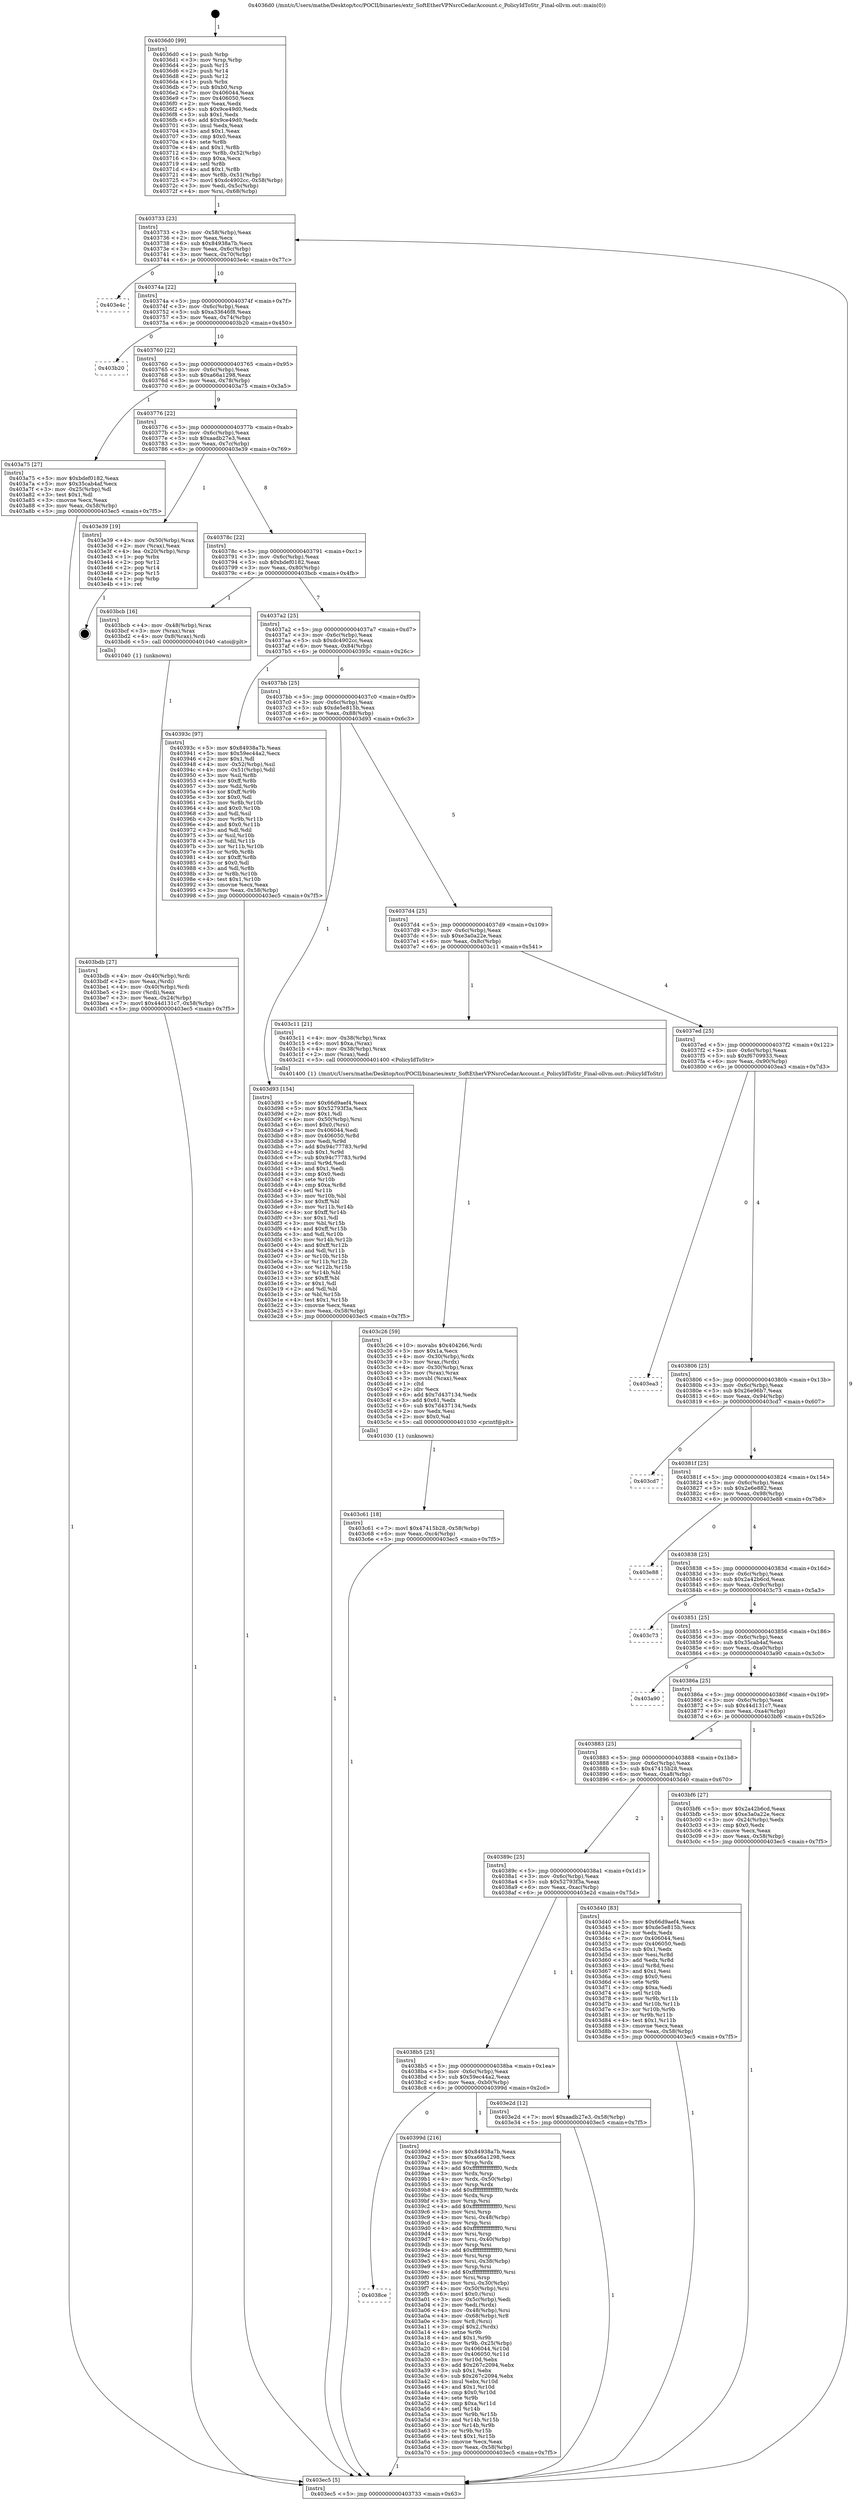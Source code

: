 digraph "0x4036d0" {
  label = "0x4036d0 (/mnt/c/Users/mathe/Desktop/tcc/POCII/binaries/extr_SoftEtherVPNsrcCedarAccount.c_PolicyIdToStr_Final-ollvm.out::main(0))"
  labelloc = "t"
  node[shape=record]

  Entry [label="",width=0.3,height=0.3,shape=circle,fillcolor=black,style=filled]
  "0x403733" [label="{
     0x403733 [23]\l
     | [instrs]\l
     &nbsp;&nbsp;0x403733 \<+3\>: mov -0x58(%rbp),%eax\l
     &nbsp;&nbsp;0x403736 \<+2\>: mov %eax,%ecx\l
     &nbsp;&nbsp;0x403738 \<+6\>: sub $0x84938a7b,%ecx\l
     &nbsp;&nbsp;0x40373e \<+3\>: mov %eax,-0x6c(%rbp)\l
     &nbsp;&nbsp;0x403741 \<+3\>: mov %ecx,-0x70(%rbp)\l
     &nbsp;&nbsp;0x403744 \<+6\>: je 0000000000403e4c \<main+0x77c\>\l
  }"]
  "0x403e4c" [label="{
     0x403e4c\l
  }", style=dashed]
  "0x40374a" [label="{
     0x40374a [22]\l
     | [instrs]\l
     &nbsp;&nbsp;0x40374a \<+5\>: jmp 000000000040374f \<main+0x7f\>\l
     &nbsp;&nbsp;0x40374f \<+3\>: mov -0x6c(%rbp),%eax\l
     &nbsp;&nbsp;0x403752 \<+5\>: sub $0xa33646f8,%eax\l
     &nbsp;&nbsp;0x403757 \<+3\>: mov %eax,-0x74(%rbp)\l
     &nbsp;&nbsp;0x40375a \<+6\>: je 0000000000403b20 \<main+0x450\>\l
  }"]
  Exit [label="",width=0.3,height=0.3,shape=circle,fillcolor=black,style=filled,peripheries=2]
  "0x403b20" [label="{
     0x403b20\l
  }", style=dashed]
  "0x403760" [label="{
     0x403760 [22]\l
     | [instrs]\l
     &nbsp;&nbsp;0x403760 \<+5\>: jmp 0000000000403765 \<main+0x95\>\l
     &nbsp;&nbsp;0x403765 \<+3\>: mov -0x6c(%rbp),%eax\l
     &nbsp;&nbsp;0x403768 \<+5\>: sub $0xa66a1298,%eax\l
     &nbsp;&nbsp;0x40376d \<+3\>: mov %eax,-0x78(%rbp)\l
     &nbsp;&nbsp;0x403770 \<+6\>: je 0000000000403a75 \<main+0x3a5\>\l
  }"]
  "0x403c61" [label="{
     0x403c61 [18]\l
     | [instrs]\l
     &nbsp;&nbsp;0x403c61 \<+7\>: movl $0x47415b28,-0x58(%rbp)\l
     &nbsp;&nbsp;0x403c68 \<+6\>: mov %eax,-0xc4(%rbp)\l
     &nbsp;&nbsp;0x403c6e \<+5\>: jmp 0000000000403ec5 \<main+0x7f5\>\l
  }"]
  "0x403a75" [label="{
     0x403a75 [27]\l
     | [instrs]\l
     &nbsp;&nbsp;0x403a75 \<+5\>: mov $0xbdef0182,%eax\l
     &nbsp;&nbsp;0x403a7a \<+5\>: mov $0x35cab4af,%ecx\l
     &nbsp;&nbsp;0x403a7f \<+3\>: mov -0x25(%rbp),%dl\l
     &nbsp;&nbsp;0x403a82 \<+3\>: test $0x1,%dl\l
     &nbsp;&nbsp;0x403a85 \<+3\>: cmovne %ecx,%eax\l
     &nbsp;&nbsp;0x403a88 \<+3\>: mov %eax,-0x58(%rbp)\l
     &nbsp;&nbsp;0x403a8b \<+5\>: jmp 0000000000403ec5 \<main+0x7f5\>\l
  }"]
  "0x403776" [label="{
     0x403776 [22]\l
     | [instrs]\l
     &nbsp;&nbsp;0x403776 \<+5\>: jmp 000000000040377b \<main+0xab\>\l
     &nbsp;&nbsp;0x40377b \<+3\>: mov -0x6c(%rbp),%eax\l
     &nbsp;&nbsp;0x40377e \<+5\>: sub $0xaadb27e3,%eax\l
     &nbsp;&nbsp;0x403783 \<+3\>: mov %eax,-0x7c(%rbp)\l
     &nbsp;&nbsp;0x403786 \<+6\>: je 0000000000403e39 \<main+0x769\>\l
  }"]
  "0x403c26" [label="{
     0x403c26 [59]\l
     | [instrs]\l
     &nbsp;&nbsp;0x403c26 \<+10\>: movabs $0x404266,%rdi\l
     &nbsp;&nbsp;0x403c30 \<+5\>: mov $0x1a,%ecx\l
     &nbsp;&nbsp;0x403c35 \<+4\>: mov -0x30(%rbp),%rdx\l
     &nbsp;&nbsp;0x403c39 \<+3\>: mov %rax,(%rdx)\l
     &nbsp;&nbsp;0x403c3c \<+4\>: mov -0x30(%rbp),%rax\l
     &nbsp;&nbsp;0x403c40 \<+3\>: mov (%rax),%rax\l
     &nbsp;&nbsp;0x403c43 \<+3\>: movsbl (%rax),%eax\l
     &nbsp;&nbsp;0x403c46 \<+1\>: cltd\l
     &nbsp;&nbsp;0x403c47 \<+2\>: idiv %ecx\l
     &nbsp;&nbsp;0x403c49 \<+6\>: add $0x7d437134,%edx\l
     &nbsp;&nbsp;0x403c4f \<+3\>: add $0x61,%edx\l
     &nbsp;&nbsp;0x403c52 \<+6\>: sub $0x7d437134,%edx\l
     &nbsp;&nbsp;0x403c58 \<+2\>: mov %edx,%esi\l
     &nbsp;&nbsp;0x403c5a \<+2\>: mov $0x0,%al\l
     &nbsp;&nbsp;0x403c5c \<+5\>: call 0000000000401030 \<printf@plt\>\l
     | [calls]\l
     &nbsp;&nbsp;0x401030 \{1\} (unknown)\l
  }"]
  "0x403e39" [label="{
     0x403e39 [19]\l
     | [instrs]\l
     &nbsp;&nbsp;0x403e39 \<+4\>: mov -0x50(%rbp),%rax\l
     &nbsp;&nbsp;0x403e3d \<+2\>: mov (%rax),%eax\l
     &nbsp;&nbsp;0x403e3f \<+4\>: lea -0x20(%rbp),%rsp\l
     &nbsp;&nbsp;0x403e43 \<+1\>: pop %rbx\l
     &nbsp;&nbsp;0x403e44 \<+2\>: pop %r12\l
     &nbsp;&nbsp;0x403e46 \<+2\>: pop %r14\l
     &nbsp;&nbsp;0x403e48 \<+2\>: pop %r15\l
     &nbsp;&nbsp;0x403e4a \<+1\>: pop %rbp\l
     &nbsp;&nbsp;0x403e4b \<+1\>: ret\l
  }"]
  "0x40378c" [label="{
     0x40378c [22]\l
     | [instrs]\l
     &nbsp;&nbsp;0x40378c \<+5\>: jmp 0000000000403791 \<main+0xc1\>\l
     &nbsp;&nbsp;0x403791 \<+3\>: mov -0x6c(%rbp),%eax\l
     &nbsp;&nbsp;0x403794 \<+5\>: sub $0xbdef0182,%eax\l
     &nbsp;&nbsp;0x403799 \<+3\>: mov %eax,-0x80(%rbp)\l
     &nbsp;&nbsp;0x40379c \<+6\>: je 0000000000403bcb \<main+0x4fb\>\l
  }"]
  "0x403bdb" [label="{
     0x403bdb [27]\l
     | [instrs]\l
     &nbsp;&nbsp;0x403bdb \<+4\>: mov -0x40(%rbp),%rdi\l
     &nbsp;&nbsp;0x403bdf \<+2\>: mov %eax,(%rdi)\l
     &nbsp;&nbsp;0x403be1 \<+4\>: mov -0x40(%rbp),%rdi\l
     &nbsp;&nbsp;0x403be5 \<+2\>: mov (%rdi),%eax\l
     &nbsp;&nbsp;0x403be7 \<+3\>: mov %eax,-0x24(%rbp)\l
     &nbsp;&nbsp;0x403bea \<+7\>: movl $0x44d131c7,-0x58(%rbp)\l
     &nbsp;&nbsp;0x403bf1 \<+5\>: jmp 0000000000403ec5 \<main+0x7f5\>\l
  }"]
  "0x403bcb" [label="{
     0x403bcb [16]\l
     | [instrs]\l
     &nbsp;&nbsp;0x403bcb \<+4\>: mov -0x48(%rbp),%rax\l
     &nbsp;&nbsp;0x403bcf \<+3\>: mov (%rax),%rax\l
     &nbsp;&nbsp;0x403bd2 \<+4\>: mov 0x8(%rax),%rdi\l
     &nbsp;&nbsp;0x403bd6 \<+5\>: call 0000000000401040 \<atoi@plt\>\l
     | [calls]\l
     &nbsp;&nbsp;0x401040 \{1\} (unknown)\l
  }"]
  "0x4037a2" [label="{
     0x4037a2 [25]\l
     | [instrs]\l
     &nbsp;&nbsp;0x4037a2 \<+5\>: jmp 00000000004037a7 \<main+0xd7\>\l
     &nbsp;&nbsp;0x4037a7 \<+3\>: mov -0x6c(%rbp),%eax\l
     &nbsp;&nbsp;0x4037aa \<+5\>: sub $0xdc4902cc,%eax\l
     &nbsp;&nbsp;0x4037af \<+6\>: mov %eax,-0x84(%rbp)\l
     &nbsp;&nbsp;0x4037b5 \<+6\>: je 000000000040393c \<main+0x26c\>\l
  }"]
  "0x4038ce" [label="{
     0x4038ce\l
  }", style=dashed]
  "0x40393c" [label="{
     0x40393c [97]\l
     | [instrs]\l
     &nbsp;&nbsp;0x40393c \<+5\>: mov $0x84938a7b,%eax\l
     &nbsp;&nbsp;0x403941 \<+5\>: mov $0x59ec44a2,%ecx\l
     &nbsp;&nbsp;0x403946 \<+2\>: mov $0x1,%dl\l
     &nbsp;&nbsp;0x403948 \<+4\>: mov -0x52(%rbp),%sil\l
     &nbsp;&nbsp;0x40394c \<+4\>: mov -0x51(%rbp),%dil\l
     &nbsp;&nbsp;0x403950 \<+3\>: mov %sil,%r8b\l
     &nbsp;&nbsp;0x403953 \<+4\>: xor $0xff,%r8b\l
     &nbsp;&nbsp;0x403957 \<+3\>: mov %dil,%r9b\l
     &nbsp;&nbsp;0x40395a \<+4\>: xor $0xff,%r9b\l
     &nbsp;&nbsp;0x40395e \<+3\>: xor $0x0,%dl\l
     &nbsp;&nbsp;0x403961 \<+3\>: mov %r8b,%r10b\l
     &nbsp;&nbsp;0x403964 \<+4\>: and $0x0,%r10b\l
     &nbsp;&nbsp;0x403968 \<+3\>: and %dl,%sil\l
     &nbsp;&nbsp;0x40396b \<+3\>: mov %r9b,%r11b\l
     &nbsp;&nbsp;0x40396e \<+4\>: and $0x0,%r11b\l
     &nbsp;&nbsp;0x403972 \<+3\>: and %dl,%dil\l
     &nbsp;&nbsp;0x403975 \<+3\>: or %sil,%r10b\l
     &nbsp;&nbsp;0x403978 \<+3\>: or %dil,%r11b\l
     &nbsp;&nbsp;0x40397b \<+3\>: xor %r11b,%r10b\l
     &nbsp;&nbsp;0x40397e \<+3\>: or %r9b,%r8b\l
     &nbsp;&nbsp;0x403981 \<+4\>: xor $0xff,%r8b\l
     &nbsp;&nbsp;0x403985 \<+3\>: or $0x0,%dl\l
     &nbsp;&nbsp;0x403988 \<+3\>: and %dl,%r8b\l
     &nbsp;&nbsp;0x40398b \<+3\>: or %r8b,%r10b\l
     &nbsp;&nbsp;0x40398e \<+4\>: test $0x1,%r10b\l
     &nbsp;&nbsp;0x403992 \<+3\>: cmovne %ecx,%eax\l
     &nbsp;&nbsp;0x403995 \<+3\>: mov %eax,-0x58(%rbp)\l
     &nbsp;&nbsp;0x403998 \<+5\>: jmp 0000000000403ec5 \<main+0x7f5\>\l
  }"]
  "0x4037bb" [label="{
     0x4037bb [25]\l
     | [instrs]\l
     &nbsp;&nbsp;0x4037bb \<+5\>: jmp 00000000004037c0 \<main+0xf0\>\l
     &nbsp;&nbsp;0x4037c0 \<+3\>: mov -0x6c(%rbp),%eax\l
     &nbsp;&nbsp;0x4037c3 \<+5\>: sub $0xde5e815b,%eax\l
     &nbsp;&nbsp;0x4037c8 \<+6\>: mov %eax,-0x88(%rbp)\l
     &nbsp;&nbsp;0x4037ce \<+6\>: je 0000000000403d93 \<main+0x6c3\>\l
  }"]
  "0x403ec5" [label="{
     0x403ec5 [5]\l
     | [instrs]\l
     &nbsp;&nbsp;0x403ec5 \<+5\>: jmp 0000000000403733 \<main+0x63\>\l
  }"]
  "0x4036d0" [label="{
     0x4036d0 [99]\l
     | [instrs]\l
     &nbsp;&nbsp;0x4036d0 \<+1\>: push %rbp\l
     &nbsp;&nbsp;0x4036d1 \<+3\>: mov %rsp,%rbp\l
     &nbsp;&nbsp;0x4036d4 \<+2\>: push %r15\l
     &nbsp;&nbsp;0x4036d6 \<+2\>: push %r14\l
     &nbsp;&nbsp;0x4036d8 \<+2\>: push %r12\l
     &nbsp;&nbsp;0x4036da \<+1\>: push %rbx\l
     &nbsp;&nbsp;0x4036db \<+7\>: sub $0xb0,%rsp\l
     &nbsp;&nbsp;0x4036e2 \<+7\>: mov 0x406044,%eax\l
     &nbsp;&nbsp;0x4036e9 \<+7\>: mov 0x406050,%ecx\l
     &nbsp;&nbsp;0x4036f0 \<+2\>: mov %eax,%edx\l
     &nbsp;&nbsp;0x4036f2 \<+6\>: sub $0x9ce49d0,%edx\l
     &nbsp;&nbsp;0x4036f8 \<+3\>: sub $0x1,%edx\l
     &nbsp;&nbsp;0x4036fb \<+6\>: add $0x9ce49d0,%edx\l
     &nbsp;&nbsp;0x403701 \<+3\>: imul %edx,%eax\l
     &nbsp;&nbsp;0x403704 \<+3\>: and $0x1,%eax\l
     &nbsp;&nbsp;0x403707 \<+3\>: cmp $0x0,%eax\l
     &nbsp;&nbsp;0x40370a \<+4\>: sete %r8b\l
     &nbsp;&nbsp;0x40370e \<+4\>: and $0x1,%r8b\l
     &nbsp;&nbsp;0x403712 \<+4\>: mov %r8b,-0x52(%rbp)\l
     &nbsp;&nbsp;0x403716 \<+3\>: cmp $0xa,%ecx\l
     &nbsp;&nbsp;0x403719 \<+4\>: setl %r8b\l
     &nbsp;&nbsp;0x40371d \<+4\>: and $0x1,%r8b\l
     &nbsp;&nbsp;0x403721 \<+4\>: mov %r8b,-0x51(%rbp)\l
     &nbsp;&nbsp;0x403725 \<+7\>: movl $0xdc4902cc,-0x58(%rbp)\l
     &nbsp;&nbsp;0x40372c \<+3\>: mov %edi,-0x5c(%rbp)\l
     &nbsp;&nbsp;0x40372f \<+4\>: mov %rsi,-0x68(%rbp)\l
  }"]
  "0x40399d" [label="{
     0x40399d [216]\l
     | [instrs]\l
     &nbsp;&nbsp;0x40399d \<+5\>: mov $0x84938a7b,%eax\l
     &nbsp;&nbsp;0x4039a2 \<+5\>: mov $0xa66a1298,%ecx\l
     &nbsp;&nbsp;0x4039a7 \<+3\>: mov %rsp,%rdx\l
     &nbsp;&nbsp;0x4039aa \<+4\>: add $0xfffffffffffffff0,%rdx\l
     &nbsp;&nbsp;0x4039ae \<+3\>: mov %rdx,%rsp\l
     &nbsp;&nbsp;0x4039b1 \<+4\>: mov %rdx,-0x50(%rbp)\l
     &nbsp;&nbsp;0x4039b5 \<+3\>: mov %rsp,%rdx\l
     &nbsp;&nbsp;0x4039b8 \<+4\>: add $0xfffffffffffffff0,%rdx\l
     &nbsp;&nbsp;0x4039bc \<+3\>: mov %rdx,%rsp\l
     &nbsp;&nbsp;0x4039bf \<+3\>: mov %rsp,%rsi\l
     &nbsp;&nbsp;0x4039c2 \<+4\>: add $0xfffffffffffffff0,%rsi\l
     &nbsp;&nbsp;0x4039c6 \<+3\>: mov %rsi,%rsp\l
     &nbsp;&nbsp;0x4039c9 \<+4\>: mov %rsi,-0x48(%rbp)\l
     &nbsp;&nbsp;0x4039cd \<+3\>: mov %rsp,%rsi\l
     &nbsp;&nbsp;0x4039d0 \<+4\>: add $0xfffffffffffffff0,%rsi\l
     &nbsp;&nbsp;0x4039d4 \<+3\>: mov %rsi,%rsp\l
     &nbsp;&nbsp;0x4039d7 \<+4\>: mov %rsi,-0x40(%rbp)\l
     &nbsp;&nbsp;0x4039db \<+3\>: mov %rsp,%rsi\l
     &nbsp;&nbsp;0x4039de \<+4\>: add $0xfffffffffffffff0,%rsi\l
     &nbsp;&nbsp;0x4039e2 \<+3\>: mov %rsi,%rsp\l
     &nbsp;&nbsp;0x4039e5 \<+4\>: mov %rsi,-0x38(%rbp)\l
     &nbsp;&nbsp;0x4039e9 \<+3\>: mov %rsp,%rsi\l
     &nbsp;&nbsp;0x4039ec \<+4\>: add $0xfffffffffffffff0,%rsi\l
     &nbsp;&nbsp;0x4039f0 \<+3\>: mov %rsi,%rsp\l
     &nbsp;&nbsp;0x4039f3 \<+4\>: mov %rsi,-0x30(%rbp)\l
     &nbsp;&nbsp;0x4039f7 \<+4\>: mov -0x50(%rbp),%rsi\l
     &nbsp;&nbsp;0x4039fb \<+6\>: movl $0x0,(%rsi)\l
     &nbsp;&nbsp;0x403a01 \<+3\>: mov -0x5c(%rbp),%edi\l
     &nbsp;&nbsp;0x403a04 \<+2\>: mov %edi,(%rdx)\l
     &nbsp;&nbsp;0x403a06 \<+4\>: mov -0x48(%rbp),%rsi\l
     &nbsp;&nbsp;0x403a0a \<+4\>: mov -0x68(%rbp),%r8\l
     &nbsp;&nbsp;0x403a0e \<+3\>: mov %r8,(%rsi)\l
     &nbsp;&nbsp;0x403a11 \<+3\>: cmpl $0x2,(%rdx)\l
     &nbsp;&nbsp;0x403a14 \<+4\>: setne %r9b\l
     &nbsp;&nbsp;0x403a18 \<+4\>: and $0x1,%r9b\l
     &nbsp;&nbsp;0x403a1c \<+4\>: mov %r9b,-0x25(%rbp)\l
     &nbsp;&nbsp;0x403a20 \<+8\>: mov 0x406044,%r10d\l
     &nbsp;&nbsp;0x403a28 \<+8\>: mov 0x406050,%r11d\l
     &nbsp;&nbsp;0x403a30 \<+3\>: mov %r10d,%ebx\l
     &nbsp;&nbsp;0x403a33 \<+6\>: add $0x267c2094,%ebx\l
     &nbsp;&nbsp;0x403a39 \<+3\>: sub $0x1,%ebx\l
     &nbsp;&nbsp;0x403a3c \<+6\>: sub $0x267c2094,%ebx\l
     &nbsp;&nbsp;0x403a42 \<+4\>: imul %ebx,%r10d\l
     &nbsp;&nbsp;0x403a46 \<+4\>: and $0x1,%r10d\l
     &nbsp;&nbsp;0x403a4a \<+4\>: cmp $0x0,%r10d\l
     &nbsp;&nbsp;0x403a4e \<+4\>: sete %r9b\l
     &nbsp;&nbsp;0x403a52 \<+4\>: cmp $0xa,%r11d\l
     &nbsp;&nbsp;0x403a56 \<+4\>: setl %r14b\l
     &nbsp;&nbsp;0x403a5a \<+3\>: mov %r9b,%r15b\l
     &nbsp;&nbsp;0x403a5d \<+3\>: and %r14b,%r15b\l
     &nbsp;&nbsp;0x403a60 \<+3\>: xor %r14b,%r9b\l
     &nbsp;&nbsp;0x403a63 \<+3\>: or %r9b,%r15b\l
     &nbsp;&nbsp;0x403a66 \<+4\>: test $0x1,%r15b\l
     &nbsp;&nbsp;0x403a6a \<+3\>: cmovne %ecx,%eax\l
     &nbsp;&nbsp;0x403a6d \<+3\>: mov %eax,-0x58(%rbp)\l
     &nbsp;&nbsp;0x403a70 \<+5\>: jmp 0000000000403ec5 \<main+0x7f5\>\l
  }"]
  "0x403d93" [label="{
     0x403d93 [154]\l
     | [instrs]\l
     &nbsp;&nbsp;0x403d93 \<+5\>: mov $0x66d9aef4,%eax\l
     &nbsp;&nbsp;0x403d98 \<+5\>: mov $0x52793f3a,%ecx\l
     &nbsp;&nbsp;0x403d9d \<+2\>: mov $0x1,%dl\l
     &nbsp;&nbsp;0x403d9f \<+4\>: mov -0x50(%rbp),%rsi\l
     &nbsp;&nbsp;0x403da3 \<+6\>: movl $0x0,(%rsi)\l
     &nbsp;&nbsp;0x403da9 \<+7\>: mov 0x406044,%edi\l
     &nbsp;&nbsp;0x403db0 \<+8\>: mov 0x406050,%r8d\l
     &nbsp;&nbsp;0x403db8 \<+3\>: mov %edi,%r9d\l
     &nbsp;&nbsp;0x403dbb \<+7\>: add $0x94c77783,%r9d\l
     &nbsp;&nbsp;0x403dc2 \<+4\>: sub $0x1,%r9d\l
     &nbsp;&nbsp;0x403dc6 \<+7\>: sub $0x94c77783,%r9d\l
     &nbsp;&nbsp;0x403dcd \<+4\>: imul %r9d,%edi\l
     &nbsp;&nbsp;0x403dd1 \<+3\>: and $0x1,%edi\l
     &nbsp;&nbsp;0x403dd4 \<+3\>: cmp $0x0,%edi\l
     &nbsp;&nbsp;0x403dd7 \<+4\>: sete %r10b\l
     &nbsp;&nbsp;0x403ddb \<+4\>: cmp $0xa,%r8d\l
     &nbsp;&nbsp;0x403ddf \<+4\>: setl %r11b\l
     &nbsp;&nbsp;0x403de3 \<+3\>: mov %r10b,%bl\l
     &nbsp;&nbsp;0x403de6 \<+3\>: xor $0xff,%bl\l
     &nbsp;&nbsp;0x403de9 \<+3\>: mov %r11b,%r14b\l
     &nbsp;&nbsp;0x403dec \<+4\>: xor $0xff,%r14b\l
     &nbsp;&nbsp;0x403df0 \<+3\>: xor $0x1,%dl\l
     &nbsp;&nbsp;0x403df3 \<+3\>: mov %bl,%r15b\l
     &nbsp;&nbsp;0x403df6 \<+4\>: and $0xff,%r15b\l
     &nbsp;&nbsp;0x403dfa \<+3\>: and %dl,%r10b\l
     &nbsp;&nbsp;0x403dfd \<+3\>: mov %r14b,%r12b\l
     &nbsp;&nbsp;0x403e00 \<+4\>: and $0xff,%r12b\l
     &nbsp;&nbsp;0x403e04 \<+3\>: and %dl,%r11b\l
     &nbsp;&nbsp;0x403e07 \<+3\>: or %r10b,%r15b\l
     &nbsp;&nbsp;0x403e0a \<+3\>: or %r11b,%r12b\l
     &nbsp;&nbsp;0x403e0d \<+3\>: xor %r12b,%r15b\l
     &nbsp;&nbsp;0x403e10 \<+3\>: or %r14b,%bl\l
     &nbsp;&nbsp;0x403e13 \<+3\>: xor $0xff,%bl\l
     &nbsp;&nbsp;0x403e16 \<+3\>: or $0x1,%dl\l
     &nbsp;&nbsp;0x403e19 \<+2\>: and %dl,%bl\l
     &nbsp;&nbsp;0x403e1b \<+3\>: or %bl,%r15b\l
     &nbsp;&nbsp;0x403e1e \<+4\>: test $0x1,%r15b\l
     &nbsp;&nbsp;0x403e22 \<+3\>: cmovne %ecx,%eax\l
     &nbsp;&nbsp;0x403e25 \<+3\>: mov %eax,-0x58(%rbp)\l
     &nbsp;&nbsp;0x403e28 \<+5\>: jmp 0000000000403ec5 \<main+0x7f5\>\l
  }"]
  "0x4037d4" [label="{
     0x4037d4 [25]\l
     | [instrs]\l
     &nbsp;&nbsp;0x4037d4 \<+5\>: jmp 00000000004037d9 \<main+0x109\>\l
     &nbsp;&nbsp;0x4037d9 \<+3\>: mov -0x6c(%rbp),%eax\l
     &nbsp;&nbsp;0x4037dc \<+5\>: sub $0xe3a0a22e,%eax\l
     &nbsp;&nbsp;0x4037e1 \<+6\>: mov %eax,-0x8c(%rbp)\l
     &nbsp;&nbsp;0x4037e7 \<+6\>: je 0000000000403c11 \<main+0x541\>\l
  }"]
  "0x4038b5" [label="{
     0x4038b5 [25]\l
     | [instrs]\l
     &nbsp;&nbsp;0x4038b5 \<+5\>: jmp 00000000004038ba \<main+0x1ea\>\l
     &nbsp;&nbsp;0x4038ba \<+3\>: mov -0x6c(%rbp),%eax\l
     &nbsp;&nbsp;0x4038bd \<+5\>: sub $0x59ec44a2,%eax\l
     &nbsp;&nbsp;0x4038c2 \<+6\>: mov %eax,-0xb0(%rbp)\l
     &nbsp;&nbsp;0x4038c8 \<+6\>: je 000000000040399d \<main+0x2cd\>\l
  }"]
  "0x403c11" [label="{
     0x403c11 [21]\l
     | [instrs]\l
     &nbsp;&nbsp;0x403c11 \<+4\>: mov -0x38(%rbp),%rax\l
     &nbsp;&nbsp;0x403c15 \<+6\>: movl $0xa,(%rax)\l
     &nbsp;&nbsp;0x403c1b \<+4\>: mov -0x38(%rbp),%rax\l
     &nbsp;&nbsp;0x403c1f \<+2\>: mov (%rax),%edi\l
     &nbsp;&nbsp;0x403c21 \<+5\>: call 0000000000401400 \<PolicyIdToStr\>\l
     | [calls]\l
     &nbsp;&nbsp;0x401400 \{1\} (/mnt/c/Users/mathe/Desktop/tcc/POCII/binaries/extr_SoftEtherVPNsrcCedarAccount.c_PolicyIdToStr_Final-ollvm.out::PolicyIdToStr)\l
  }"]
  "0x4037ed" [label="{
     0x4037ed [25]\l
     | [instrs]\l
     &nbsp;&nbsp;0x4037ed \<+5\>: jmp 00000000004037f2 \<main+0x122\>\l
     &nbsp;&nbsp;0x4037f2 \<+3\>: mov -0x6c(%rbp),%eax\l
     &nbsp;&nbsp;0x4037f5 \<+5\>: sub $0xf6709933,%eax\l
     &nbsp;&nbsp;0x4037fa \<+6\>: mov %eax,-0x90(%rbp)\l
     &nbsp;&nbsp;0x403800 \<+6\>: je 0000000000403ea3 \<main+0x7d3\>\l
  }"]
  "0x403e2d" [label="{
     0x403e2d [12]\l
     | [instrs]\l
     &nbsp;&nbsp;0x403e2d \<+7\>: movl $0xaadb27e3,-0x58(%rbp)\l
     &nbsp;&nbsp;0x403e34 \<+5\>: jmp 0000000000403ec5 \<main+0x7f5\>\l
  }"]
  "0x403ea3" [label="{
     0x403ea3\l
  }", style=dashed]
  "0x403806" [label="{
     0x403806 [25]\l
     | [instrs]\l
     &nbsp;&nbsp;0x403806 \<+5\>: jmp 000000000040380b \<main+0x13b\>\l
     &nbsp;&nbsp;0x40380b \<+3\>: mov -0x6c(%rbp),%eax\l
     &nbsp;&nbsp;0x40380e \<+5\>: sub $0x26e96b7,%eax\l
     &nbsp;&nbsp;0x403813 \<+6\>: mov %eax,-0x94(%rbp)\l
     &nbsp;&nbsp;0x403819 \<+6\>: je 0000000000403cd7 \<main+0x607\>\l
  }"]
  "0x40389c" [label="{
     0x40389c [25]\l
     | [instrs]\l
     &nbsp;&nbsp;0x40389c \<+5\>: jmp 00000000004038a1 \<main+0x1d1\>\l
     &nbsp;&nbsp;0x4038a1 \<+3\>: mov -0x6c(%rbp),%eax\l
     &nbsp;&nbsp;0x4038a4 \<+5\>: sub $0x52793f3a,%eax\l
     &nbsp;&nbsp;0x4038a9 \<+6\>: mov %eax,-0xac(%rbp)\l
     &nbsp;&nbsp;0x4038af \<+6\>: je 0000000000403e2d \<main+0x75d\>\l
  }"]
  "0x403cd7" [label="{
     0x403cd7\l
  }", style=dashed]
  "0x40381f" [label="{
     0x40381f [25]\l
     | [instrs]\l
     &nbsp;&nbsp;0x40381f \<+5\>: jmp 0000000000403824 \<main+0x154\>\l
     &nbsp;&nbsp;0x403824 \<+3\>: mov -0x6c(%rbp),%eax\l
     &nbsp;&nbsp;0x403827 \<+5\>: sub $0x2e6e882,%eax\l
     &nbsp;&nbsp;0x40382c \<+6\>: mov %eax,-0x98(%rbp)\l
     &nbsp;&nbsp;0x403832 \<+6\>: je 0000000000403e88 \<main+0x7b8\>\l
  }"]
  "0x403d40" [label="{
     0x403d40 [83]\l
     | [instrs]\l
     &nbsp;&nbsp;0x403d40 \<+5\>: mov $0x66d9aef4,%eax\l
     &nbsp;&nbsp;0x403d45 \<+5\>: mov $0xde5e815b,%ecx\l
     &nbsp;&nbsp;0x403d4a \<+2\>: xor %edx,%edx\l
     &nbsp;&nbsp;0x403d4c \<+7\>: mov 0x406044,%esi\l
     &nbsp;&nbsp;0x403d53 \<+7\>: mov 0x406050,%edi\l
     &nbsp;&nbsp;0x403d5a \<+3\>: sub $0x1,%edx\l
     &nbsp;&nbsp;0x403d5d \<+3\>: mov %esi,%r8d\l
     &nbsp;&nbsp;0x403d60 \<+3\>: add %edx,%r8d\l
     &nbsp;&nbsp;0x403d63 \<+4\>: imul %r8d,%esi\l
     &nbsp;&nbsp;0x403d67 \<+3\>: and $0x1,%esi\l
     &nbsp;&nbsp;0x403d6a \<+3\>: cmp $0x0,%esi\l
     &nbsp;&nbsp;0x403d6d \<+4\>: sete %r9b\l
     &nbsp;&nbsp;0x403d71 \<+3\>: cmp $0xa,%edi\l
     &nbsp;&nbsp;0x403d74 \<+4\>: setl %r10b\l
     &nbsp;&nbsp;0x403d78 \<+3\>: mov %r9b,%r11b\l
     &nbsp;&nbsp;0x403d7b \<+3\>: and %r10b,%r11b\l
     &nbsp;&nbsp;0x403d7e \<+3\>: xor %r10b,%r9b\l
     &nbsp;&nbsp;0x403d81 \<+3\>: or %r9b,%r11b\l
     &nbsp;&nbsp;0x403d84 \<+4\>: test $0x1,%r11b\l
     &nbsp;&nbsp;0x403d88 \<+3\>: cmovne %ecx,%eax\l
     &nbsp;&nbsp;0x403d8b \<+3\>: mov %eax,-0x58(%rbp)\l
     &nbsp;&nbsp;0x403d8e \<+5\>: jmp 0000000000403ec5 \<main+0x7f5\>\l
  }"]
  "0x403e88" [label="{
     0x403e88\l
  }", style=dashed]
  "0x403838" [label="{
     0x403838 [25]\l
     | [instrs]\l
     &nbsp;&nbsp;0x403838 \<+5\>: jmp 000000000040383d \<main+0x16d\>\l
     &nbsp;&nbsp;0x40383d \<+3\>: mov -0x6c(%rbp),%eax\l
     &nbsp;&nbsp;0x403840 \<+5\>: sub $0x2a42b6cd,%eax\l
     &nbsp;&nbsp;0x403845 \<+6\>: mov %eax,-0x9c(%rbp)\l
     &nbsp;&nbsp;0x40384b \<+6\>: je 0000000000403c73 \<main+0x5a3\>\l
  }"]
  "0x403883" [label="{
     0x403883 [25]\l
     | [instrs]\l
     &nbsp;&nbsp;0x403883 \<+5\>: jmp 0000000000403888 \<main+0x1b8\>\l
     &nbsp;&nbsp;0x403888 \<+3\>: mov -0x6c(%rbp),%eax\l
     &nbsp;&nbsp;0x40388b \<+5\>: sub $0x47415b28,%eax\l
     &nbsp;&nbsp;0x403890 \<+6\>: mov %eax,-0xa8(%rbp)\l
     &nbsp;&nbsp;0x403896 \<+6\>: je 0000000000403d40 \<main+0x670\>\l
  }"]
  "0x403c73" [label="{
     0x403c73\l
  }", style=dashed]
  "0x403851" [label="{
     0x403851 [25]\l
     | [instrs]\l
     &nbsp;&nbsp;0x403851 \<+5\>: jmp 0000000000403856 \<main+0x186\>\l
     &nbsp;&nbsp;0x403856 \<+3\>: mov -0x6c(%rbp),%eax\l
     &nbsp;&nbsp;0x403859 \<+5\>: sub $0x35cab4af,%eax\l
     &nbsp;&nbsp;0x40385e \<+6\>: mov %eax,-0xa0(%rbp)\l
     &nbsp;&nbsp;0x403864 \<+6\>: je 0000000000403a90 \<main+0x3c0\>\l
  }"]
  "0x403bf6" [label="{
     0x403bf6 [27]\l
     | [instrs]\l
     &nbsp;&nbsp;0x403bf6 \<+5\>: mov $0x2a42b6cd,%eax\l
     &nbsp;&nbsp;0x403bfb \<+5\>: mov $0xe3a0a22e,%ecx\l
     &nbsp;&nbsp;0x403c00 \<+3\>: mov -0x24(%rbp),%edx\l
     &nbsp;&nbsp;0x403c03 \<+3\>: cmp $0x0,%edx\l
     &nbsp;&nbsp;0x403c06 \<+3\>: cmove %ecx,%eax\l
     &nbsp;&nbsp;0x403c09 \<+3\>: mov %eax,-0x58(%rbp)\l
     &nbsp;&nbsp;0x403c0c \<+5\>: jmp 0000000000403ec5 \<main+0x7f5\>\l
  }"]
  "0x403a90" [label="{
     0x403a90\l
  }", style=dashed]
  "0x40386a" [label="{
     0x40386a [25]\l
     | [instrs]\l
     &nbsp;&nbsp;0x40386a \<+5\>: jmp 000000000040386f \<main+0x19f\>\l
     &nbsp;&nbsp;0x40386f \<+3\>: mov -0x6c(%rbp),%eax\l
     &nbsp;&nbsp;0x403872 \<+5\>: sub $0x44d131c7,%eax\l
     &nbsp;&nbsp;0x403877 \<+6\>: mov %eax,-0xa4(%rbp)\l
     &nbsp;&nbsp;0x40387d \<+6\>: je 0000000000403bf6 \<main+0x526\>\l
  }"]
  Entry -> "0x4036d0" [label=" 1"]
  "0x403733" -> "0x403e4c" [label=" 0"]
  "0x403733" -> "0x40374a" [label=" 10"]
  "0x403e39" -> Exit [label=" 1"]
  "0x40374a" -> "0x403b20" [label=" 0"]
  "0x40374a" -> "0x403760" [label=" 10"]
  "0x403e2d" -> "0x403ec5" [label=" 1"]
  "0x403760" -> "0x403a75" [label=" 1"]
  "0x403760" -> "0x403776" [label=" 9"]
  "0x403d93" -> "0x403ec5" [label=" 1"]
  "0x403776" -> "0x403e39" [label=" 1"]
  "0x403776" -> "0x40378c" [label=" 8"]
  "0x403d40" -> "0x403ec5" [label=" 1"]
  "0x40378c" -> "0x403bcb" [label=" 1"]
  "0x40378c" -> "0x4037a2" [label=" 7"]
  "0x403c61" -> "0x403ec5" [label=" 1"]
  "0x4037a2" -> "0x40393c" [label=" 1"]
  "0x4037a2" -> "0x4037bb" [label=" 6"]
  "0x40393c" -> "0x403ec5" [label=" 1"]
  "0x4036d0" -> "0x403733" [label=" 1"]
  "0x403ec5" -> "0x403733" [label=" 9"]
  "0x403c26" -> "0x403c61" [label=" 1"]
  "0x4037bb" -> "0x403d93" [label=" 1"]
  "0x4037bb" -> "0x4037d4" [label=" 5"]
  "0x403c11" -> "0x403c26" [label=" 1"]
  "0x4037d4" -> "0x403c11" [label=" 1"]
  "0x4037d4" -> "0x4037ed" [label=" 4"]
  "0x403bdb" -> "0x403ec5" [label=" 1"]
  "0x4037ed" -> "0x403ea3" [label=" 0"]
  "0x4037ed" -> "0x403806" [label=" 4"]
  "0x403bcb" -> "0x403bdb" [label=" 1"]
  "0x403806" -> "0x403cd7" [label=" 0"]
  "0x403806" -> "0x40381f" [label=" 4"]
  "0x40399d" -> "0x403ec5" [label=" 1"]
  "0x40381f" -> "0x403e88" [label=" 0"]
  "0x40381f" -> "0x403838" [label=" 4"]
  "0x4038b5" -> "0x4038ce" [label=" 0"]
  "0x403838" -> "0x403c73" [label=" 0"]
  "0x403838" -> "0x403851" [label=" 4"]
  "0x403bf6" -> "0x403ec5" [label=" 1"]
  "0x403851" -> "0x403a90" [label=" 0"]
  "0x403851" -> "0x40386a" [label=" 4"]
  "0x40389c" -> "0x4038b5" [label=" 1"]
  "0x40386a" -> "0x403bf6" [label=" 1"]
  "0x40386a" -> "0x403883" [label=" 3"]
  "0x4038b5" -> "0x40399d" [label=" 1"]
  "0x403883" -> "0x403d40" [label=" 1"]
  "0x403883" -> "0x40389c" [label=" 2"]
  "0x403a75" -> "0x403ec5" [label=" 1"]
  "0x40389c" -> "0x403e2d" [label=" 1"]
}
